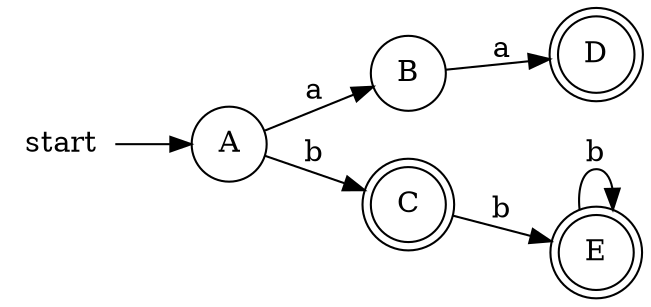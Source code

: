 digraph NFA{
  rankdir=LR;
  node [shape=circle];
  edge [color=black];
	A -> B[label=a];
	B -> D[label=a];
	A -> C[label=b];
	C -> E[label=b];
	E -> E[label=b];
D [shape=doublecircle];C [shape=doublecircle];E [shape=doublecircle];x [label= "start", shape=none,height=.0,width=.0];x -> A;
}